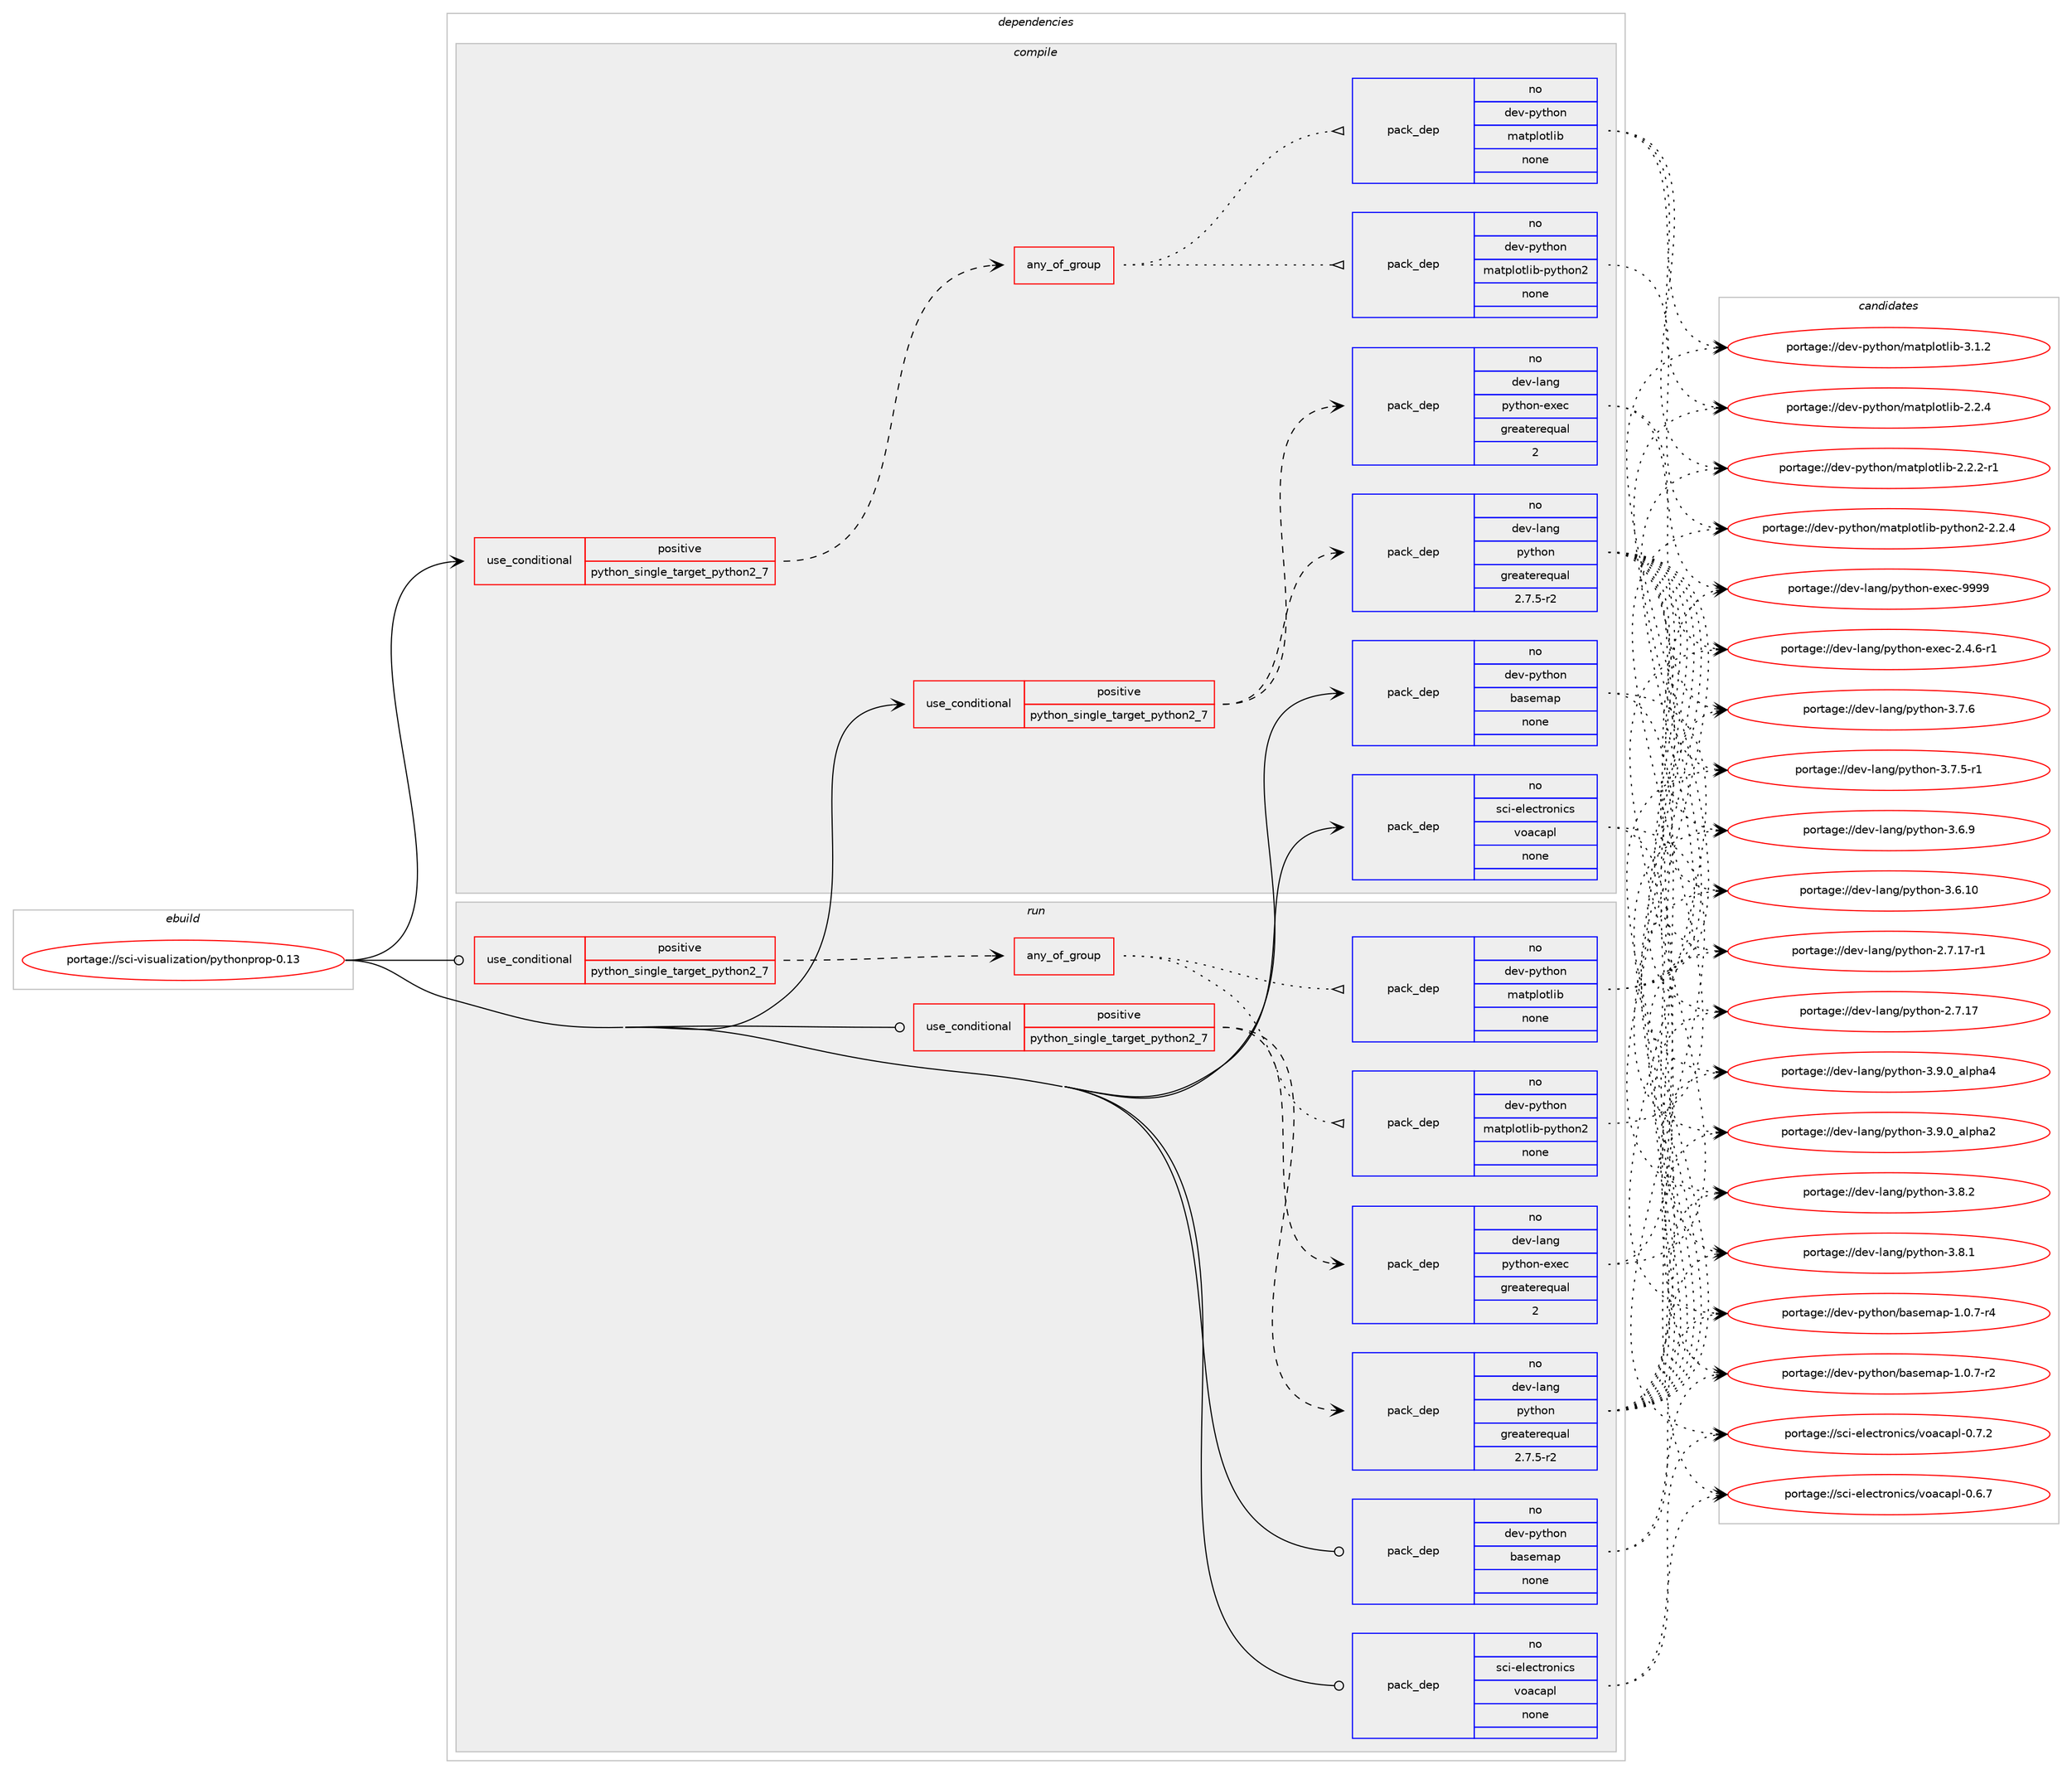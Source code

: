 digraph prolog {

# *************
# Graph options
# *************

newrank=true;
concentrate=true;
compound=true;
graph [rankdir=LR,fontname=Helvetica,fontsize=10,ranksep=1.5];#, ranksep=2.5, nodesep=0.2];
edge  [arrowhead=vee];
node  [fontname=Helvetica,fontsize=10];

# **********
# The ebuild
# **********

subgraph cluster_leftcol {
color=gray;
rank=same;
label=<<i>ebuild</i>>;
id [label="portage://sci-visualization/pythonprop-0.13", color=red, width=4, href="../sci-visualization/pythonprop-0.13.svg"];
}

# ****************
# The dependencies
# ****************

subgraph cluster_midcol {
color=gray;
label=<<i>dependencies</i>>;
subgraph cluster_compile {
fillcolor="#eeeeee";
style=filled;
label=<<i>compile</i>>;
subgraph cond8641 {
dependency42846 [label=<<TABLE BORDER="0" CELLBORDER="1" CELLSPACING="0" CELLPADDING="4"><TR><TD ROWSPAN="3" CELLPADDING="10">use_conditional</TD></TR><TR><TD>positive</TD></TR><TR><TD>python_single_target_python2_7</TD></TR></TABLE>>, shape=none, color=red];
subgraph any903 {
dependency42847 [label=<<TABLE BORDER="0" CELLBORDER="1" CELLSPACING="0" CELLPADDING="4"><TR><TD CELLPADDING="10">any_of_group</TD></TR></TABLE>>, shape=none, color=red];subgraph pack33254 {
dependency42848 [label=<<TABLE BORDER="0" CELLBORDER="1" CELLSPACING="0" CELLPADDING="4" WIDTH="220"><TR><TD ROWSPAN="6" CELLPADDING="30">pack_dep</TD></TR><TR><TD WIDTH="110">no</TD></TR><TR><TD>dev-python</TD></TR><TR><TD>matplotlib-python2</TD></TR><TR><TD>none</TD></TR><TR><TD></TD></TR></TABLE>>, shape=none, color=blue];
}
dependency42847:e -> dependency42848:w [weight=20,style="dotted",arrowhead="oinv"];
subgraph pack33255 {
dependency42849 [label=<<TABLE BORDER="0" CELLBORDER="1" CELLSPACING="0" CELLPADDING="4" WIDTH="220"><TR><TD ROWSPAN="6" CELLPADDING="30">pack_dep</TD></TR><TR><TD WIDTH="110">no</TD></TR><TR><TD>dev-python</TD></TR><TR><TD>matplotlib</TD></TR><TR><TD>none</TD></TR><TR><TD></TD></TR></TABLE>>, shape=none, color=blue];
}
dependency42847:e -> dependency42849:w [weight=20,style="dotted",arrowhead="oinv"];
}
dependency42846:e -> dependency42847:w [weight=20,style="dashed",arrowhead="vee"];
}
id:e -> dependency42846:w [weight=20,style="solid",arrowhead="vee"];
subgraph cond8642 {
dependency42850 [label=<<TABLE BORDER="0" CELLBORDER="1" CELLSPACING="0" CELLPADDING="4"><TR><TD ROWSPAN="3" CELLPADDING="10">use_conditional</TD></TR><TR><TD>positive</TD></TR><TR><TD>python_single_target_python2_7</TD></TR></TABLE>>, shape=none, color=red];
subgraph pack33256 {
dependency42851 [label=<<TABLE BORDER="0" CELLBORDER="1" CELLSPACING="0" CELLPADDING="4" WIDTH="220"><TR><TD ROWSPAN="6" CELLPADDING="30">pack_dep</TD></TR><TR><TD WIDTH="110">no</TD></TR><TR><TD>dev-lang</TD></TR><TR><TD>python</TD></TR><TR><TD>greaterequal</TD></TR><TR><TD>2.7.5-r2</TD></TR></TABLE>>, shape=none, color=blue];
}
dependency42850:e -> dependency42851:w [weight=20,style="dashed",arrowhead="vee"];
subgraph pack33257 {
dependency42852 [label=<<TABLE BORDER="0" CELLBORDER="1" CELLSPACING="0" CELLPADDING="4" WIDTH="220"><TR><TD ROWSPAN="6" CELLPADDING="30">pack_dep</TD></TR><TR><TD WIDTH="110">no</TD></TR><TR><TD>dev-lang</TD></TR><TR><TD>python-exec</TD></TR><TR><TD>greaterequal</TD></TR><TR><TD>2</TD></TR></TABLE>>, shape=none, color=blue];
}
dependency42850:e -> dependency42852:w [weight=20,style="dashed",arrowhead="vee"];
}
id:e -> dependency42850:w [weight=20,style="solid",arrowhead="vee"];
subgraph pack33258 {
dependency42853 [label=<<TABLE BORDER="0" CELLBORDER="1" CELLSPACING="0" CELLPADDING="4" WIDTH="220"><TR><TD ROWSPAN="6" CELLPADDING="30">pack_dep</TD></TR><TR><TD WIDTH="110">no</TD></TR><TR><TD>dev-python</TD></TR><TR><TD>basemap</TD></TR><TR><TD>none</TD></TR><TR><TD></TD></TR></TABLE>>, shape=none, color=blue];
}
id:e -> dependency42853:w [weight=20,style="solid",arrowhead="vee"];
subgraph pack33259 {
dependency42854 [label=<<TABLE BORDER="0" CELLBORDER="1" CELLSPACING="0" CELLPADDING="4" WIDTH="220"><TR><TD ROWSPAN="6" CELLPADDING="30">pack_dep</TD></TR><TR><TD WIDTH="110">no</TD></TR><TR><TD>sci-electronics</TD></TR><TR><TD>voacapl</TD></TR><TR><TD>none</TD></TR><TR><TD></TD></TR></TABLE>>, shape=none, color=blue];
}
id:e -> dependency42854:w [weight=20,style="solid",arrowhead="vee"];
}
subgraph cluster_compileandrun {
fillcolor="#eeeeee";
style=filled;
label=<<i>compile and run</i>>;
}
subgraph cluster_run {
fillcolor="#eeeeee";
style=filled;
label=<<i>run</i>>;
subgraph cond8643 {
dependency42855 [label=<<TABLE BORDER="0" CELLBORDER="1" CELLSPACING="0" CELLPADDING="4"><TR><TD ROWSPAN="3" CELLPADDING="10">use_conditional</TD></TR><TR><TD>positive</TD></TR><TR><TD>python_single_target_python2_7</TD></TR></TABLE>>, shape=none, color=red];
subgraph any904 {
dependency42856 [label=<<TABLE BORDER="0" CELLBORDER="1" CELLSPACING="0" CELLPADDING="4"><TR><TD CELLPADDING="10">any_of_group</TD></TR></TABLE>>, shape=none, color=red];subgraph pack33260 {
dependency42857 [label=<<TABLE BORDER="0" CELLBORDER="1" CELLSPACING="0" CELLPADDING="4" WIDTH="220"><TR><TD ROWSPAN="6" CELLPADDING="30">pack_dep</TD></TR><TR><TD WIDTH="110">no</TD></TR><TR><TD>dev-python</TD></TR><TR><TD>matplotlib-python2</TD></TR><TR><TD>none</TD></TR><TR><TD></TD></TR></TABLE>>, shape=none, color=blue];
}
dependency42856:e -> dependency42857:w [weight=20,style="dotted",arrowhead="oinv"];
subgraph pack33261 {
dependency42858 [label=<<TABLE BORDER="0" CELLBORDER="1" CELLSPACING="0" CELLPADDING="4" WIDTH="220"><TR><TD ROWSPAN="6" CELLPADDING="30">pack_dep</TD></TR><TR><TD WIDTH="110">no</TD></TR><TR><TD>dev-python</TD></TR><TR><TD>matplotlib</TD></TR><TR><TD>none</TD></TR><TR><TD></TD></TR></TABLE>>, shape=none, color=blue];
}
dependency42856:e -> dependency42858:w [weight=20,style="dotted",arrowhead="oinv"];
}
dependency42855:e -> dependency42856:w [weight=20,style="dashed",arrowhead="vee"];
}
id:e -> dependency42855:w [weight=20,style="solid",arrowhead="odot"];
subgraph cond8644 {
dependency42859 [label=<<TABLE BORDER="0" CELLBORDER="1" CELLSPACING="0" CELLPADDING="4"><TR><TD ROWSPAN="3" CELLPADDING="10">use_conditional</TD></TR><TR><TD>positive</TD></TR><TR><TD>python_single_target_python2_7</TD></TR></TABLE>>, shape=none, color=red];
subgraph pack33262 {
dependency42860 [label=<<TABLE BORDER="0" CELLBORDER="1" CELLSPACING="0" CELLPADDING="4" WIDTH="220"><TR><TD ROWSPAN="6" CELLPADDING="30">pack_dep</TD></TR><TR><TD WIDTH="110">no</TD></TR><TR><TD>dev-lang</TD></TR><TR><TD>python</TD></TR><TR><TD>greaterequal</TD></TR><TR><TD>2.7.5-r2</TD></TR></TABLE>>, shape=none, color=blue];
}
dependency42859:e -> dependency42860:w [weight=20,style="dashed",arrowhead="vee"];
subgraph pack33263 {
dependency42861 [label=<<TABLE BORDER="0" CELLBORDER="1" CELLSPACING="0" CELLPADDING="4" WIDTH="220"><TR><TD ROWSPAN="6" CELLPADDING="30">pack_dep</TD></TR><TR><TD WIDTH="110">no</TD></TR><TR><TD>dev-lang</TD></TR><TR><TD>python-exec</TD></TR><TR><TD>greaterequal</TD></TR><TR><TD>2</TD></TR></TABLE>>, shape=none, color=blue];
}
dependency42859:e -> dependency42861:w [weight=20,style="dashed",arrowhead="vee"];
}
id:e -> dependency42859:w [weight=20,style="solid",arrowhead="odot"];
subgraph pack33264 {
dependency42862 [label=<<TABLE BORDER="0" CELLBORDER="1" CELLSPACING="0" CELLPADDING="4" WIDTH="220"><TR><TD ROWSPAN="6" CELLPADDING="30">pack_dep</TD></TR><TR><TD WIDTH="110">no</TD></TR><TR><TD>dev-python</TD></TR><TR><TD>basemap</TD></TR><TR><TD>none</TD></TR><TR><TD></TD></TR></TABLE>>, shape=none, color=blue];
}
id:e -> dependency42862:w [weight=20,style="solid",arrowhead="odot"];
subgraph pack33265 {
dependency42863 [label=<<TABLE BORDER="0" CELLBORDER="1" CELLSPACING="0" CELLPADDING="4" WIDTH="220"><TR><TD ROWSPAN="6" CELLPADDING="30">pack_dep</TD></TR><TR><TD WIDTH="110">no</TD></TR><TR><TD>sci-electronics</TD></TR><TR><TD>voacapl</TD></TR><TR><TD>none</TD></TR><TR><TD></TD></TR></TABLE>>, shape=none, color=blue];
}
id:e -> dependency42863:w [weight=20,style="solid",arrowhead="odot"];
}
}

# **************
# The candidates
# **************

subgraph cluster_choices {
rank=same;
color=gray;
label=<<i>candidates</i>>;

subgraph choice33254 {
color=black;
nodesep=1;
choice100101118451121211161041111104710997116112108111116108105984511212111610411111050455046504652 [label="portage://dev-python/matplotlib-python2-2.2.4", color=red, width=4,href="../dev-python/matplotlib-python2-2.2.4.svg"];
dependency42848:e -> choice100101118451121211161041111104710997116112108111116108105984511212111610411111050455046504652:w [style=dotted,weight="100"];
}
subgraph choice33255 {
color=black;
nodesep=1;
choice10010111845112121116104111110471099711611210811111610810598455146494650 [label="portage://dev-python/matplotlib-3.1.2", color=red, width=4,href="../dev-python/matplotlib-3.1.2.svg"];
choice10010111845112121116104111110471099711611210811111610810598455046504652 [label="portage://dev-python/matplotlib-2.2.4", color=red, width=4,href="../dev-python/matplotlib-2.2.4.svg"];
choice100101118451121211161041111104710997116112108111116108105984550465046504511449 [label="portage://dev-python/matplotlib-2.2.2-r1", color=red, width=4,href="../dev-python/matplotlib-2.2.2-r1.svg"];
dependency42849:e -> choice10010111845112121116104111110471099711611210811111610810598455146494650:w [style=dotted,weight="100"];
dependency42849:e -> choice10010111845112121116104111110471099711611210811111610810598455046504652:w [style=dotted,weight="100"];
dependency42849:e -> choice100101118451121211161041111104710997116112108111116108105984550465046504511449:w [style=dotted,weight="100"];
}
subgraph choice33256 {
color=black;
nodesep=1;
choice10010111845108971101034711212111610411111045514657464895971081121049752 [label="portage://dev-lang/python-3.9.0_alpha4", color=red, width=4,href="../dev-lang/python-3.9.0_alpha4.svg"];
choice10010111845108971101034711212111610411111045514657464895971081121049750 [label="portage://dev-lang/python-3.9.0_alpha2", color=red, width=4,href="../dev-lang/python-3.9.0_alpha2.svg"];
choice100101118451089711010347112121116104111110455146564650 [label="portage://dev-lang/python-3.8.2", color=red, width=4,href="../dev-lang/python-3.8.2.svg"];
choice100101118451089711010347112121116104111110455146564649 [label="portage://dev-lang/python-3.8.1", color=red, width=4,href="../dev-lang/python-3.8.1.svg"];
choice100101118451089711010347112121116104111110455146554654 [label="portage://dev-lang/python-3.7.6", color=red, width=4,href="../dev-lang/python-3.7.6.svg"];
choice1001011184510897110103471121211161041111104551465546534511449 [label="portage://dev-lang/python-3.7.5-r1", color=red, width=4,href="../dev-lang/python-3.7.5-r1.svg"];
choice100101118451089711010347112121116104111110455146544657 [label="portage://dev-lang/python-3.6.9", color=red, width=4,href="../dev-lang/python-3.6.9.svg"];
choice10010111845108971101034711212111610411111045514654464948 [label="portage://dev-lang/python-3.6.10", color=red, width=4,href="../dev-lang/python-3.6.10.svg"];
choice100101118451089711010347112121116104111110455046554649554511449 [label="portage://dev-lang/python-2.7.17-r1", color=red, width=4,href="../dev-lang/python-2.7.17-r1.svg"];
choice10010111845108971101034711212111610411111045504655464955 [label="portage://dev-lang/python-2.7.17", color=red, width=4,href="../dev-lang/python-2.7.17.svg"];
dependency42851:e -> choice10010111845108971101034711212111610411111045514657464895971081121049752:w [style=dotted,weight="100"];
dependency42851:e -> choice10010111845108971101034711212111610411111045514657464895971081121049750:w [style=dotted,weight="100"];
dependency42851:e -> choice100101118451089711010347112121116104111110455146564650:w [style=dotted,weight="100"];
dependency42851:e -> choice100101118451089711010347112121116104111110455146564649:w [style=dotted,weight="100"];
dependency42851:e -> choice100101118451089711010347112121116104111110455146554654:w [style=dotted,weight="100"];
dependency42851:e -> choice1001011184510897110103471121211161041111104551465546534511449:w [style=dotted,weight="100"];
dependency42851:e -> choice100101118451089711010347112121116104111110455146544657:w [style=dotted,weight="100"];
dependency42851:e -> choice10010111845108971101034711212111610411111045514654464948:w [style=dotted,weight="100"];
dependency42851:e -> choice100101118451089711010347112121116104111110455046554649554511449:w [style=dotted,weight="100"];
dependency42851:e -> choice10010111845108971101034711212111610411111045504655464955:w [style=dotted,weight="100"];
}
subgraph choice33257 {
color=black;
nodesep=1;
choice10010111845108971101034711212111610411111045101120101994557575757 [label="portage://dev-lang/python-exec-9999", color=red, width=4,href="../dev-lang/python-exec-9999.svg"];
choice10010111845108971101034711212111610411111045101120101994550465246544511449 [label="portage://dev-lang/python-exec-2.4.6-r1", color=red, width=4,href="../dev-lang/python-exec-2.4.6-r1.svg"];
dependency42852:e -> choice10010111845108971101034711212111610411111045101120101994557575757:w [style=dotted,weight="100"];
dependency42852:e -> choice10010111845108971101034711212111610411111045101120101994550465246544511449:w [style=dotted,weight="100"];
}
subgraph choice33258 {
color=black;
nodesep=1;
choice10010111845112121116104111110479897115101109971124549464846554511452 [label="portage://dev-python/basemap-1.0.7-r4", color=red, width=4,href="../dev-python/basemap-1.0.7-r4.svg"];
choice10010111845112121116104111110479897115101109971124549464846554511450 [label="portage://dev-python/basemap-1.0.7-r2", color=red, width=4,href="../dev-python/basemap-1.0.7-r2.svg"];
dependency42853:e -> choice10010111845112121116104111110479897115101109971124549464846554511452:w [style=dotted,weight="100"];
dependency42853:e -> choice10010111845112121116104111110479897115101109971124549464846554511450:w [style=dotted,weight="100"];
}
subgraph choice33259 {
color=black;
nodesep=1;
choice1159910545101108101991161141111101059911547118111979997112108454846554650 [label="portage://sci-electronics/voacapl-0.7.2", color=red, width=4,href="../sci-electronics/voacapl-0.7.2.svg"];
choice1159910545101108101991161141111101059911547118111979997112108454846544655 [label="portage://sci-electronics/voacapl-0.6.7", color=red, width=4,href="../sci-electronics/voacapl-0.6.7.svg"];
dependency42854:e -> choice1159910545101108101991161141111101059911547118111979997112108454846554650:w [style=dotted,weight="100"];
dependency42854:e -> choice1159910545101108101991161141111101059911547118111979997112108454846544655:w [style=dotted,weight="100"];
}
subgraph choice33260 {
color=black;
nodesep=1;
choice100101118451121211161041111104710997116112108111116108105984511212111610411111050455046504652 [label="portage://dev-python/matplotlib-python2-2.2.4", color=red, width=4,href="../dev-python/matplotlib-python2-2.2.4.svg"];
dependency42857:e -> choice100101118451121211161041111104710997116112108111116108105984511212111610411111050455046504652:w [style=dotted,weight="100"];
}
subgraph choice33261 {
color=black;
nodesep=1;
choice10010111845112121116104111110471099711611210811111610810598455146494650 [label="portage://dev-python/matplotlib-3.1.2", color=red, width=4,href="../dev-python/matplotlib-3.1.2.svg"];
choice10010111845112121116104111110471099711611210811111610810598455046504652 [label="portage://dev-python/matplotlib-2.2.4", color=red, width=4,href="../dev-python/matplotlib-2.2.4.svg"];
choice100101118451121211161041111104710997116112108111116108105984550465046504511449 [label="portage://dev-python/matplotlib-2.2.2-r1", color=red, width=4,href="../dev-python/matplotlib-2.2.2-r1.svg"];
dependency42858:e -> choice10010111845112121116104111110471099711611210811111610810598455146494650:w [style=dotted,weight="100"];
dependency42858:e -> choice10010111845112121116104111110471099711611210811111610810598455046504652:w [style=dotted,weight="100"];
dependency42858:e -> choice100101118451121211161041111104710997116112108111116108105984550465046504511449:w [style=dotted,weight="100"];
}
subgraph choice33262 {
color=black;
nodesep=1;
choice10010111845108971101034711212111610411111045514657464895971081121049752 [label="portage://dev-lang/python-3.9.0_alpha4", color=red, width=4,href="../dev-lang/python-3.9.0_alpha4.svg"];
choice10010111845108971101034711212111610411111045514657464895971081121049750 [label="portage://dev-lang/python-3.9.0_alpha2", color=red, width=4,href="../dev-lang/python-3.9.0_alpha2.svg"];
choice100101118451089711010347112121116104111110455146564650 [label="portage://dev-lang/python-3.8.2", color=red, width=4,href="../dev-lang/python-3.8.2.svg"];
choice100101118451089711010347112121116104111110455146564649 [label="portage://dev-lang/python-3.8.1", color=red, width=4,href="../dev-lang/python-3.8.1.svg"];
choice100101118451089711010347112121116104111110455146554654 [label="portage://dev-lang/python-3.7.6", color=red, width=4,href="../dev-lang/python-3.7.6.svg"];
choice1001011184510897110103471121211161041111104551465546534511449 [label="portage://dev-lang/python-3.7.5-r1", color=red, width=4,href="../dev-lang/python-3.7.5-r1.svg"];
choice100101118451089711010347112121116104111110455146544657 [label="portage://dev-lang/python-3.6.9", color=red, width=4,href="../dev-lang/python-3.6.9.svg"];
choice10010111845108971101034711212111610411111045514654464948 [label="portage://dev-lang/python-3.6.10", color=red, width=4,href="../dev-lang/python-3.6.10.svg"];
choice100101118451089711010347112121116104111110455046554649554511449 [label="portage://dev-lang/python-2.7.17-r1", color=red, width=4,href="../dev-lang/python-2.7.17-r1.svg"];
choice10010111845108971101034711212111610411111045504655464955 [label="portage://dev-lang/python-2.7.17", color=red, width=4,href="../dev-lang/python-2.7.17.svg"];
dependency42860:e -> choice10010111845108971101034711212111610411111045514657464895971081121049752:w [style=dotted,weight="100"];
dependency42860:e -> choice10010111845108971101034711212111610411111045514657464895971081121049750:w [style=dotted,weight="100"];
dependency42860:e -> choice100101118451089711010347112121116104111110455146564650:w [style=dotted,weight="100"];
dependency42860:e -> choice100101118451089711010347112121116104111110455146564649:w [style=dotted,weight="100"];
dependency42860:e -> choice100101118451089711010347112121116104111110455146554654:w [style=dotted,weight="100"];
dependency42860:e -> choice1001011184510897110103471121211161041111104551465546534511449:w [style=dotted,weight="100"];
dependency42860:e -> choice100101118451089711010347112121116104111110455146544657:w [style=dotted,weight="100"];
dependency42860:e -> choice10010111845108971101034711212111610411111045514654464948:w [style=dotted,weight="100"];
dependency42860:e -> choice100101118451089711010347112121116104111110455046554649554511449:w [style=dotted,weight="100"];
dependency42860:e -> choice10010111845108971101034711212111610411111045504655464955:w [style=dotted,weight="100"];
}
subgraph choice33263 {
color=black;
nodesep=1;
choice10010111845108971101034711212111610411111045101120101994557575757 [label="portage://dev-lang/python-exec-9999", color=red, width=4,href="../dev-lang/python-exec-9999.svg"];
choice10010111845108971101034711212111610411111045101120101994550465246544511449 [label="portage://dev-lang/python-exec-2.4.6-r1", color=red, width=4,href="../dev-lang/python-exec-2.4.6-r1.svg"];
dependency42861:e -> choice10010111845108971101034711212111610411111045101120101994557575757:w [style=dotted,weight="100"];
dependency42861:e -> choice10010111845108971101034711212111610411111045101120101994550465246544511449:w [style=dotted,weight="100"];
}
subgraph choice33264 {
color=black;
nodesep=1;
choice10010111845112121116104111110479897115101109971124549464846554511452 [label="portage://dev-python/basemap-1.0.7-r4", color=red, width=4,href="../dev-python/basemap-1.0.7-r4.svg"];
choice10010111845112121116104111110479897115101109971124549464846554511450 [label="portage://dev-python/basemap-1.0.7-r2", color=red, width=4,href="../dev-python/basemap-1.0.7-r2.svg"];
dependency42862:e -> choice10010111845112121116104111110479897115101109971124549464846554511452:w [style=dotted,weight="100"];
dependency42862:e -> choice10010111845112121116104111110479897115101109971124549464846554511450:w [style=dotted,weight="100"];
}
subgraph choice33265 {
color=black;
nodesep=1;
choice1159910545101108101991161141111101059911547118111979997112108454846554650 [label="portage://sci-electronics/voacapl-0.7.2", color=red, width=4,href="../sci-electronics/voacapl-0.7.2.svg"];
choice1159910545101108101991161141111101059911547118111979997112108454846544655 [label="portage://sci-electronics/voacapl-0.6.7", color=red, width=4,href="../sci-electronics/voacapl-0.6.7.svg"];
dependency42863:e -> choice1159910545101108101991161141111101059911547118111979997112108454846554650:w [style=dotted,weight="100"];
dependency42863:e -> choice1159910545101108101991161141111101059911547118111979997112108454846544655:w [style=dotted,weight="100"];
}
}

}
